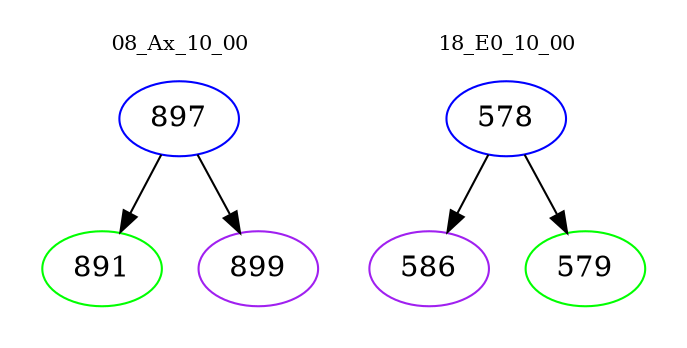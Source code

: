 digraph{
subgraph cluster_0 {
color = white
label = "08_Ax_10_00";
fontsize=10;
T0_897 [label="897", color="blue"]
T0_897 -> T0_891 [color="black"]
T0_891 [label="891", color="green"]
T0_897 -> T0_899 [color="black"]
T0_899 [label="899", color="purple"]
}
subgraph cluster_1 {
color = white
label = "18_E0_10_00";
fontsize=10;
T1_578 [label="578", color="blue"]
T1_578 -> T1_586 [color="black"]
T1_586 [label="586", color="purple"]
T1_578 -> T1_579 [color="black"]
T1_579 [label="579", color="green"]
}
}
